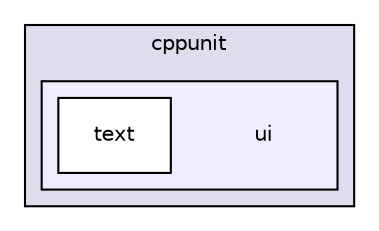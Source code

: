 digraph "ui" {
  compound=true
  node [ fontsize="10", fontname="Helvetica"];
  edge [ labelfontsize="10", labelfontname="Helvetica"];
  subgraph clusterdir_a5e3211bd68405d5945af2cd60218f51 {
    graph [ bgcolor="#ddddee", pencolor="black", label="cppunit" fontname="Helvetica", fontsize="10", URL="dir_a5e3211bd68405d5945af2cd60218f51.html"]
  subgraph clusterdir_fd612b74aa2d313b560515f1c78ec58e {
    graph [ bgcolor="#eeeeff", pencolor="black", label="" URL="dir_fd612b74aa2d313b560515f1c78ec58e.html"];
    dir_fd612b74aa2d313b560515f1c78ec58e [shape=plaintext label="ui"];
    dir_c66b53fb0f91463ed4d81811c52b1bd0 [shape=box label="text" color="black" fillcolor="white" style="filled" URL="dir_c66b53fb0f91463ed4d81811c52b1bd0.html"];
  }
  }
}
